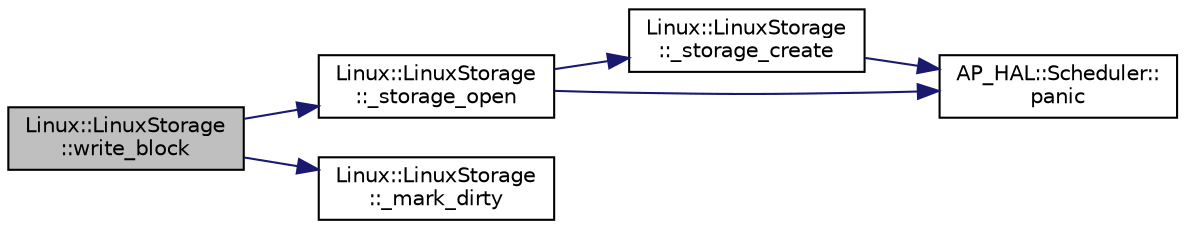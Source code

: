 digraph "Linux::LinuxStorage::write_block"
{
 // INTERACTIVE_SVG=YES
  edge [fontname="Helvetica",fontsize="10",labelfontname="Helvetica",labelfontsize="10"];
  node [fontname="Helvetica",fontsize="10",shape=record];
  rankdir="LR";
  Node1 [label="Linux::LinuxStorage\l::write_block",height=0.2,width=0.4,color="black", fillcolor="grey75", style="filled" fontcolor="black"];
  Node1 -> Node2 [color="midnightblue",fontsize="10",style="solid",fontname="Helvetica"];
  Node2 [label="Linux::LinuxStorage\l::_storage_open",height=0.2,width=0.4,color="black", fillcolor="white", style="filled",URL="$classLinux_1_1LinuxStorage.html#a39c46a72fd5c4229af9c3ed5763628ab"];
  Node2 -> Node3 [color="midnightblue",fontsize="10",style="solid",fontname="Helvetica"];
  Node3 [label="Linux::LinuxStorage\l::_storage_create",height=0.2,width=0.4,color="black", fillcolor="white", style="filled",URL="$classLinux_1_1LinuxStorage.html#af4f8a892d54a216d29db836aeab2b07e"];
  Node3 -> Node4 [color="midnightblue",fontsize="10",style="solid",fontname="Helvetica"];
  Node4 [label="AP_HAL::Scheduler::\lpanic",height=0.2,width=0.4,color="black", fillcolor="white", style="filled",URL="$classAP__HAL_1_1Scheduler.html#a65f0d4e404d3e6fda4d8b0b101c9780f"];
  Node2 -> Node4 [color="midnightblue",fontsize="10",style="solid",fontname="Helvetica"];
  Node1 -> Node5 [color="midnightblue",fontsize="10",style="solid",fontname="Helvetica"];
  Node5 [label="Linux::LinuxStorage\l::_mark_dirty",height=0.2,width=0.4,color="black", fillcolor="white", style="filled",URL="$classLinux_1_1LinuxStorage.html#aa1d444f57b04b450b10775a9c02e6c66"];
}
